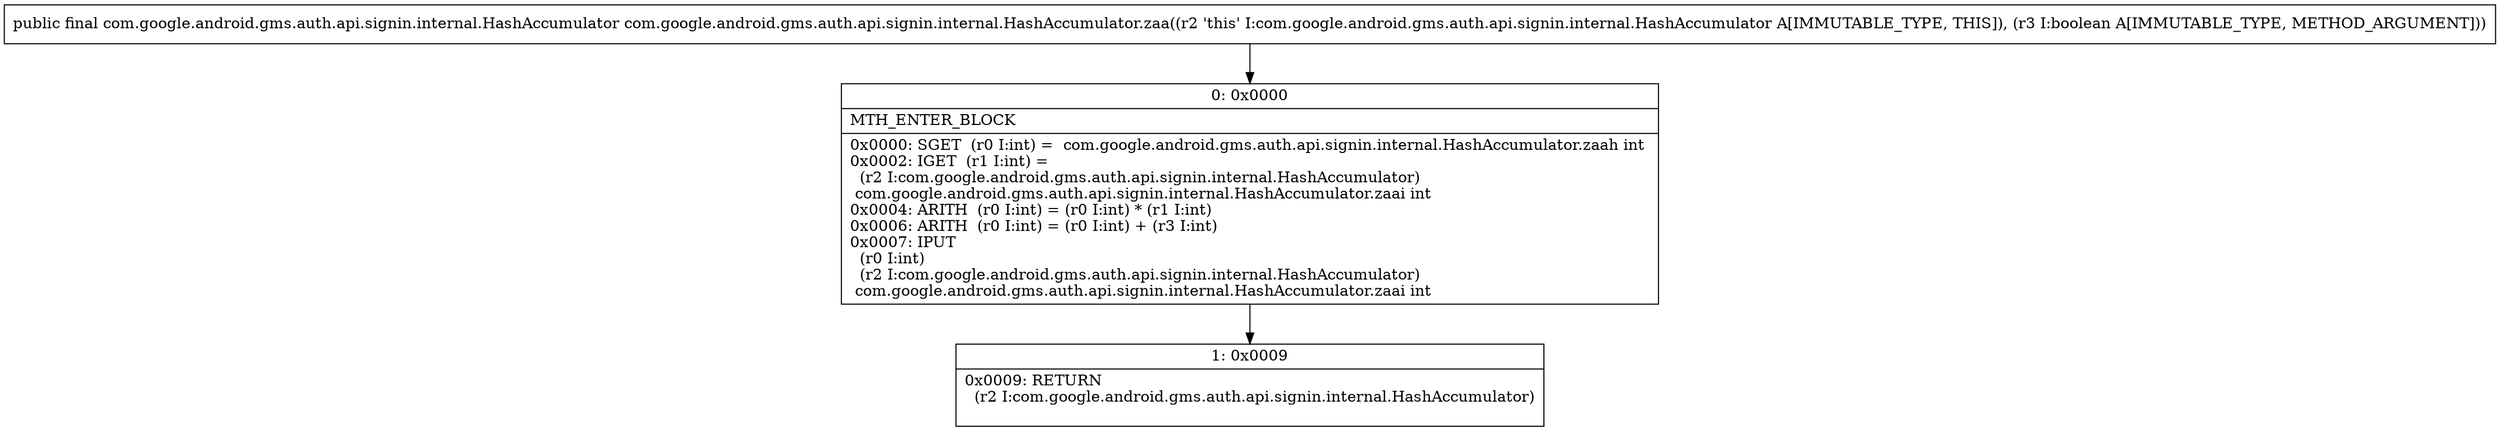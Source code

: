 digraph "CFG forcom.google.android.gms.auth.api.signin.internal.HashAccumulator.zaa(Z)Lcom\/google\/android\/gms\/auth\/api\/signin\/internal\/HashAccumulator;" {
Node_0 [shape=record,label="{0\:\ 0x0000|MTH_ENTER_BLOCK\l|0x0000: SGET  (r0 I:int) =  com.google.android.gms.auth.api.signin.internal.HashAccumulator.zaah int \l0x0002: IGET  (r1 I:int) = \l  (r2 I:com.google.android.gms.auth.api.signin.internal.HashAccumulator)\l com.google.android.gms.auth.api.signin.internal.HashAccumulator.zaai int \l0x0004: ARITH  (r0 I:int) = (r0 I:int) * (r1 I:int) \l0x0006: ARITH  (r0 I:int) = (r0 I:int) + (r3 I:int) \l0x0007: IPUT  \l  (r0 I:int)\l  (r2 I:com.google.android.gms.auth.api.signin.internal.HashAccumulator)\l com.google.android.gms.auth.api.signin.internal.HashAccumulator.zaai int \l}"];
Node_1 [shape=record,label="{1\:\ 0x0009|0x0009: RETURN  \l  (r2 I:com.google.android.gms.auth.api.signin.internal.HashAccumulator)\l \l}"];
MethodNode[shape=record,label="{public final com.google.android.gms.auth.api.signin.internal.HashAccumulator com.google.android.gms.auth.api.signin.internal.HashAccumulator.zaa((r2 'this' I:com.google.android.gms.auth.api.signin.internal.HashAccumulator A[IMMUTABLE_TYPE, THIS]), (r3 I:boolean A[IMMUTABLE_TYPE, METHOD_ARGUMENT])) }"];
MethodNode -> Node_0;
Node_0 -> Node_1;
}

